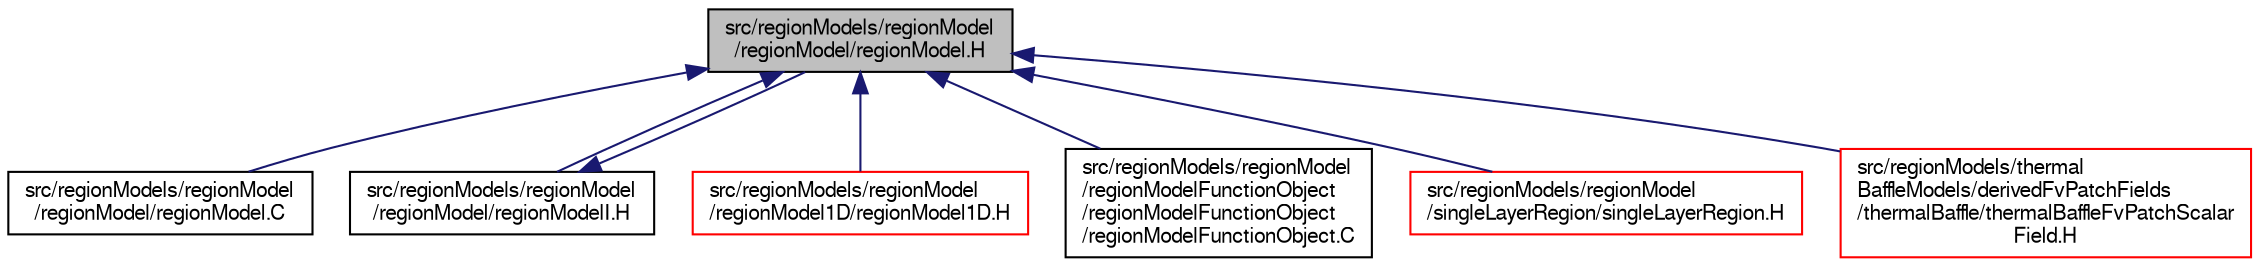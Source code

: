 digraph "src/regionModels/regionModel/regionModel/regionModel.H"
{
  bgcolor="transparent";
  edge [fontname="FreeSans",fontsize="10",labelfontname="FreeSans",labelfontsize="10"];
  node [fontname="FreeSans",fontsize="10",shape=record];
  Node325 [label="src/regionModels/regionModel\l/regionModel/regionModel.H",height=0.2,width=0.4,color="black", fillcolor="grey75", style="filled", fontcolor="black"];
  Node325 -> Node326 [dir="back",color="midnightblue",fontsize="10",style="solid",fontname="FreeSans"];
  Node326 [label="src/regionModels/regionModel\l/regionModel/regionModel.C",height=0.2,width=0.4,color="black",URL="$a14084.html"];
  Node325 -> Node327 [dir="back",color="midnightblue",fontsize="10",style="solid",fontname="FreeSans"];
  Node327 [label="src/regionModels/regionModel\l/regionModel/regionModelI.H",height=0.2,width=0.4,color="black",URL="$a14090.html"];
  Node327 -> Node325 [dir="back",color="midnightblue",fontsize="10",style="solid",fontname="FreeSans"];
  Node325 -> Node328 [dir="back",color="midnightblue",fontsize="10",style="solid",fontname="FreeSans"];
  Node328 [label="src/regionModels/regionModel\l/regionModel1D/regionModel1D.H",height=0.2,width=0.4,color="red",URL="$a14099.html"];
  Node325 -> Node357 [dir="back",color="midnightblue",fontsize="10",style="solid",fontname="FreeSans"];
  Node357 [label="src/regionModels/regionModel\l/regionModelFunctionObject\l/regionModelFunctionObject\l/regionModelFunctionObject.C",height=0.2,width=0.4,color="black",URL="$a14105.html"];
  Node325 -> Node358 [dir="back",color="midnightblue",fontsize="10",style="solid",fontname="FreeSans"];
  Node358 [label="src/regionModels/regionModel\l/singleLayerRegion/singleLayerRegion.H",height=0.2,width=0.4,color="red",URL="$a14132.html"];
  Node325 -> Node348 [dir="back",color="midnightblue",fontsize="10",style="solid",fontname="FreeSans"];
  Node348 [label="src/regionModels/thermal\lBaffleModels/derivedFvPatchFields\l/thermalBaffle/thermalBaffleFvPatchScalar\lField.H",height=0.2,width=0.4,color="red",URL="$a14420.html"];
}
